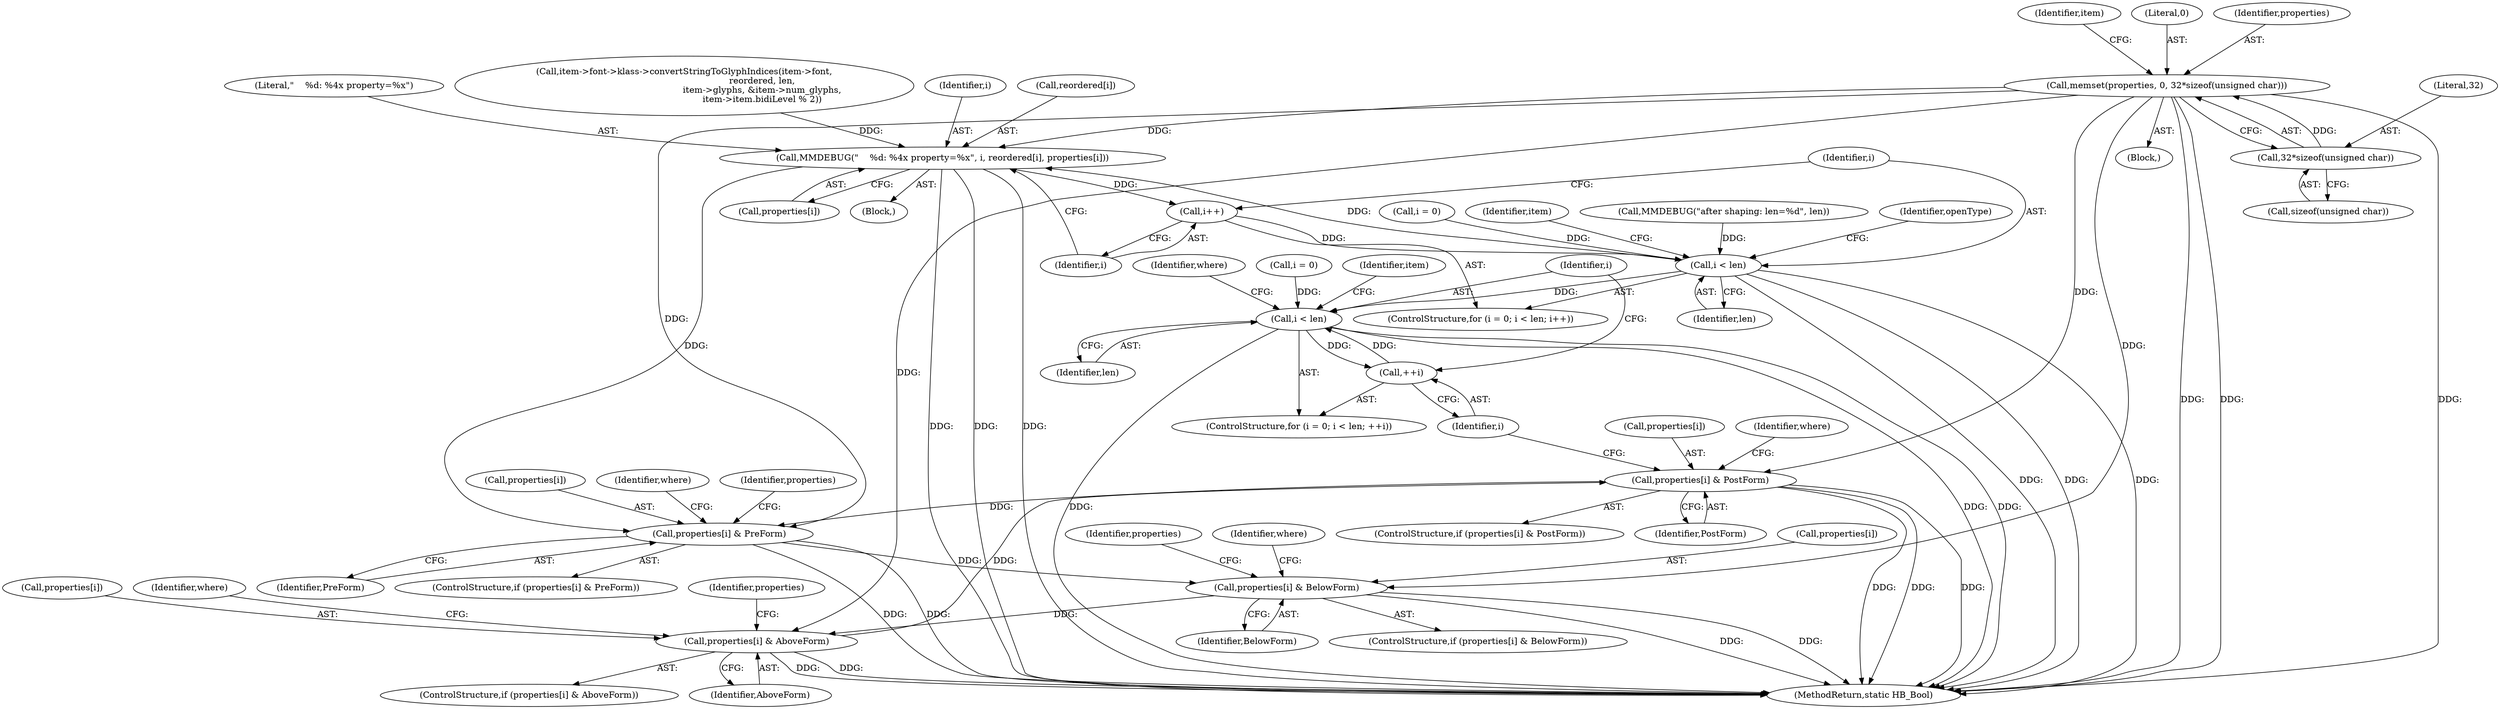 digraph "0_Chrome_2953a669ec0a32a25c6250d34bf895ec0eb63d27@API" {
"1000169" [label="(Call,memset(properties, 0, 32*sizeof(unsigned char)))"];
"1000172" [label="(Call,32*sizeof(unsigned char))"];
"1000678" [label="(Call,MMDEBUG(\"    %d: %4x property=%x\", i, reordered[i], properties[i]))"];
"1000639" [label="(Call,i++)"];
"1000636" [label="(Call,i < len)"];
"1000695" [label="(Call,i < len)"];
"1000698" [label="(Call,++i)"];
"1000718" [label="(Call,properties[i] & PreForm)"];
"1000729" [label="(Call,properties[i] & BelowForm)"];
"1000740" [label="(Call,properties[i] & AboveForm)"];
"1000751" [label="(Call,properties[i] & PostForm)"];
"1000755" [label="(Identifier,PostForm)"];
"1000637" [label="(Identifier,i)"];
"1000750" [label="(ControlStructure,if (properties[i] & PostForm))"];
"1000691" [label="(ControlStructure,for (i = 0; i < len; ++i))"];
"1000717" [label="(ControlStructure,if (properties[i] & PreForm))"];
"1000758" [label="(Identifier,where)"];
"1000633" [label="(Call,i = 0)"];
"1000646" [label="(Identifier,item)"];
"1000739" [label="(ControlStructure,if (properties[i] & AboveForm))"];
"1000718" [label="(Call,properties[i] & PreForm)"];
"1000741" [label="(Call,properties[i])"];
"1000730" [label="(Call,properties[i])"];
"1000681" [label="(Call,reordered[i])"];
"1000629" [label="(Call,MMDEBUG(\"after shaping: len=%d\", len))"];
"1000180" [label="(Identifier,item)"];
"1000752" [label="(Call,properties[i])"];
"1000696" [label="(Identifier,i)"];
"1000171" [label="(Literal,0)"];
"1000729" [label="(Call,properties[i] & BelowForm)"];
"1000695" [label="(Call,i < len)"];
"1000698" [label="(Call,++i)"];
"1000733" [label="(Identifier,BelowForm)"];
"1000113" [label="(Block,)"];
"1000740" [label="(Call,properties[i] & AboveForm)"];
"1000751" [label="(Call,properties[i] & PostForm)"];
"1000688" [label="(Identifier,openType)"];
"1000719" [label="(Call,properties[i])"];
"1000636" [label="(Call,i < len)"];
"1000742" [label="(Identifier,properties)"];
"1000722" [label="(Identifier,PreForm)"];
"1000169" [label="(Call,memset(properties, 0, 32*sizeof(unsigned char)))"];
"1000747" [label="(Identifier,where)"];
"1000744" [label="(Identifier,AboveForm)"];
"1000638" [label="(Identifier,len)"];
"1000632" [label="(ControlStructure,for (i = 0; i < len; i++))"];
"1000678" [label="(Call,MMDEBUG(\"    %d: %4x property=%x\", i, reordered[i], properties[i]))"];
"1000699" [label="(Identifier,i)"];
"1000753" [label="(Identifier,properties)"];
"1000725" [label="(Identifier,where)"];
"1000679" [label="(Literal,\"    %d: %4x property=%x\")"];
"1000692" [label="(Call,i = 0)"];
"1000762" [label="(Identifier,item)"];
"1000170" [label="(Identifier,properties)"];
"1000174" [label="(Call,sizeof(unsigned char))"];
"1000684" [label="(Call,properties[i])"];
"1000639" [label="(Call,i++)"];
"1000173" [label="(Literal,32)"];
"1000640" [label="(Identifier,i)"];
"1000736" [label="(Identifier,where)"];
"1000731" [label="(Identifier,properties)"];
"1000607" [label="(Call,item->font->klass->convertStringToGlyphIndices(item->font,\n                                                        reordered, len,\n                                                        item->glyphs, &item->num_glyphs,\n                                                        item->item.bidiLevel % 2))"];
"1000172" [label="(Call,32*sizeof(unsigned char))"];
"1000703" [label="(Identifier,where)"];
"1000728" [label="(ControlStructure,if (properties[i] & BelowForm))"];
"1000697" [label="(Identifier,len)"];
"1000680" [label="(Identifier,i)"];
"1000641" [label="(Block,)"];
"1000789" [label="(MethodReturn,static HB_Bool)"];
"1000169" -> "1000113"  [label="AST: "];
"1000169" -> "1000172"  [label="CFG: "];
"1000170" -> "1000169"  [label="AST: "];
"1000171" -> "1000169"  [label="AST: "];
"1000172" -> "1000169"  [label="AST: "];
"1000180" -> "1000169"  [label="CFG: "];
"1000169" -> "1000789"  [label="DDG: "];
"1000169" -> "1000789"  [label="DDG: "];
"1000169" -> "1000789"  [label="DDG: "];
"1000172" -> "1000169"  [label="DDG: "];
"1000169" -> "1000678"  [label="DDG: "];
"1000169" -> "1000718"  [label="DDG: "];
"1000169" -> "1000729"  [label="DDG: "];
"1000169" -> "1000740"  [label="DDG: "];
"1000169" -> "1000751"  [label="DDG: "];
"1000172" -> "1000174"  [label="CFG: "];
"1000173" -> "1000172"  [label="AST: "];
"1000174" -> "1000172"  [label="AST: "];
"1000678" -> "1000641"  [label="AST: "];
"1000678" -> "1000684"  [label="CFG: "];
"1000679" -> "1000678"  [label="AST: "];
"1000680" -> "1000678"  [label="AST: "];
"1000681" -> "1000678"  [label="AST: "];
"1000684" -> "1000678"  [label="AST: "];
"1000640" -> "1000678"  [label="CFG: "];
"1000678" -> "1000789"  [label="DDG: "];
"1000678" -> "1000789"  [label="DDG: "];
"1000678" -> "1000789"  [label="DDG: "];
"1000678" -> "1000639"  [label="DDG: "];
"1000636" -> "1000678"  [label="DDG: "];
"1000607" -> "1000678"  [label="DDG: "];
"1000678" -> "1000718"  [label="DDG: "];
"1000639" -> "1000632"  [label="AST: "];
"1000639" -> "1000640"  [label="CFG: "];
"1000640" -> "1000639"  [label="AST: "];
"1000637" -> "1000639"  [label="CFG: "];
"1000639" -> "1000636"  [label="DDG: "];
"1000636" -> "1000632"  [label="AST: "];
"1000636" -> "1000638"  [label="CFG: "];
"1000637" -> "1000636"  [label="AST: "];
"1000638" -> "1000636"  [label="AST: "];
"1000646" -> "1000636"  [label="CFG: "];
"1000688" -> "1000636"  [label="CFG: "];
"1000636" -> "1000789"  [label="DDG: "];
"1000636" -> "1000789"  [label="DDG: "];
"1000636" -> "1000789"  [label="DDG: "];
"1000633" -> "1000636"  [label="DDG: "];
"1000629" -> "1000636"  [label="DDG: "];
"1000636" -> "1000695"  [label="DDG: "];
"1000695" -> "1000691"  [label="AST: "];
"1000695" -> "1000697"  [label="CFG: "];
"1000696" -> "1000695"  [label="AST: "];
"1000697" -> "1000695"  [label="AST: "];
"1000703" -> "1000695"  [label="CFG: "];
"1000762" -> "1000695"  [label="CFG: "];
"1000695" -> "1000789"  [label="DDG: "];
"1000695" -> "1000789"  [label="DDG: "];
"1000695" -> "1000789"  [label="DDG: "];
"1000692" -> "1000695"  [label="DDG: "];
"1000698" -> "1000695"  [label="DDG: "];
"1000695" -> "1000698"  [label="DDG: "];
"1000698" -> "1000691"  [label="AST: "];
"1000698" -> "1000699"  [label="CFG: "];
"1000699" -> "1000698"  [label="AST: "];
"1000696" -> "1000698"  [label="CFG: "];
"1000718" -> "1000717"  [label="AST: "];
"1000718" -> "1000722"  [label="CFG: "];
"1000719" -> "1000718"  [label="AST: "];
"1000722" -> "1000718"  [label="AST: "];
"1000725" -> "1000718"  [label="CFG: "];
"1000731" -> "1000718"  [label="CFG: "];
"1000718" -> "1000789"  [label="DDG: "];
"1000718" -> "1000789"  [label="DDG: "];
"1000751" -> "1000718"  [label="DDG: "];
"1000718" -> "1000729"  [label="DDG: "];
"1000729" -> "1000728"  [label="AST: "];
"1000729" -> "1000733"  [label="CFG: "];
"1000730" -> "1000729"  [label="AST: "];
"1000733" -> "1000729"  [label="AST: "];
"1000736" -> "1000729"  [label="CFG: "];
"1000742" -> "1000729"  [label="CFG: "];
"1000729" -> "1000789"  [label="DDG: "];
"1000729" -> "1000789"  [label="DDG: "];
"1000729" -> "1000740"  [label="DDG: "];
"1000740" -> "1000739"  [label="AST: "];
"1000740" -> "1000744"  [label="CFG: "];
"1000741" -> "1000740"  [label="AST: "];
"1000744" -> "1000740"  [label="AST: "];
"1000747" -> "1000740"  [label="CFG: "];
"1000753" -> "1000740"  [label="CFG: "];
"1000740" -> "1000789"  [label="DDG: "];
"1000740" -> "1000789"  [label="DDG: "];
"1000740" -> "1000751"  [label="DDG: "];
"1000751" -> "1000750"  [label="AST: "];
"1000751" -> "1000755"  [label="CFG: "];
"1000752" -> "1000751"  [label="AST: "];
"1000755" -> "1000751"  [label="AST: "];
"1000758" -> "1000751"  [label="CFG: "];
"1000699" -> "1000751"  [label="CFG: "];
"1000751" -> "1000789"  [label="DDG: "];
"1000751" -> "1000789"  [label="DDG: "];
"1000751" -> "1000789"  [label="DDG: "];
}
